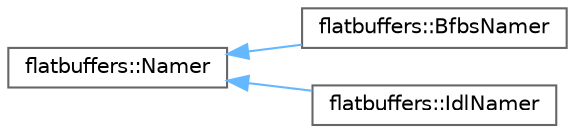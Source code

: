 digraph "Graphical Class Hierarchy"
{
 // LATEX_PDF_SIZE
  bgcolor="transparent";
  edge [fontname=Helvetica,fontsize=10,labelfontname=Helvetica,labelfontsize=10];
  node [fontname=Helvetica,fontsize=10,shape=box,height=0.2,width=0.4];
  rankdir="LR";
  Node0 [id="Node000000",label="flatbuffers::Namer",height=0.2,width=0.4,color="grey40", fillcolor="white", style="filled",URL="$classflatbuffers_1_1Namer.html",tooltip=" "];
  Node0 -> Node1 [id="edge77_Node000000_Node000001",dir="back",color="steelblue1",style="solid",tooltip=" "];
  Node1 [id="Node000001",label="flatbuffers::BfbsNamer",height=0.2,width=0.4,color="grey40", fillcolor="white", style="filled",URL="$classflatbuffers_1_1BfbsNamer.html",tooltip=" "];
  Node0 -> Node2 [id="edge78_Node000000_Node000002",dir="back",color="steelblue1",style="solid",tooltip=" "];
  Node2 [id="Node000002",label="flatbuffers::IdlNamer",height=0.2,width=0.4,color="grey40", fillcolor="white", style="filled",URL="$classflatbuffers_1_1IdlNamer.html",tooltip=" "];
}
